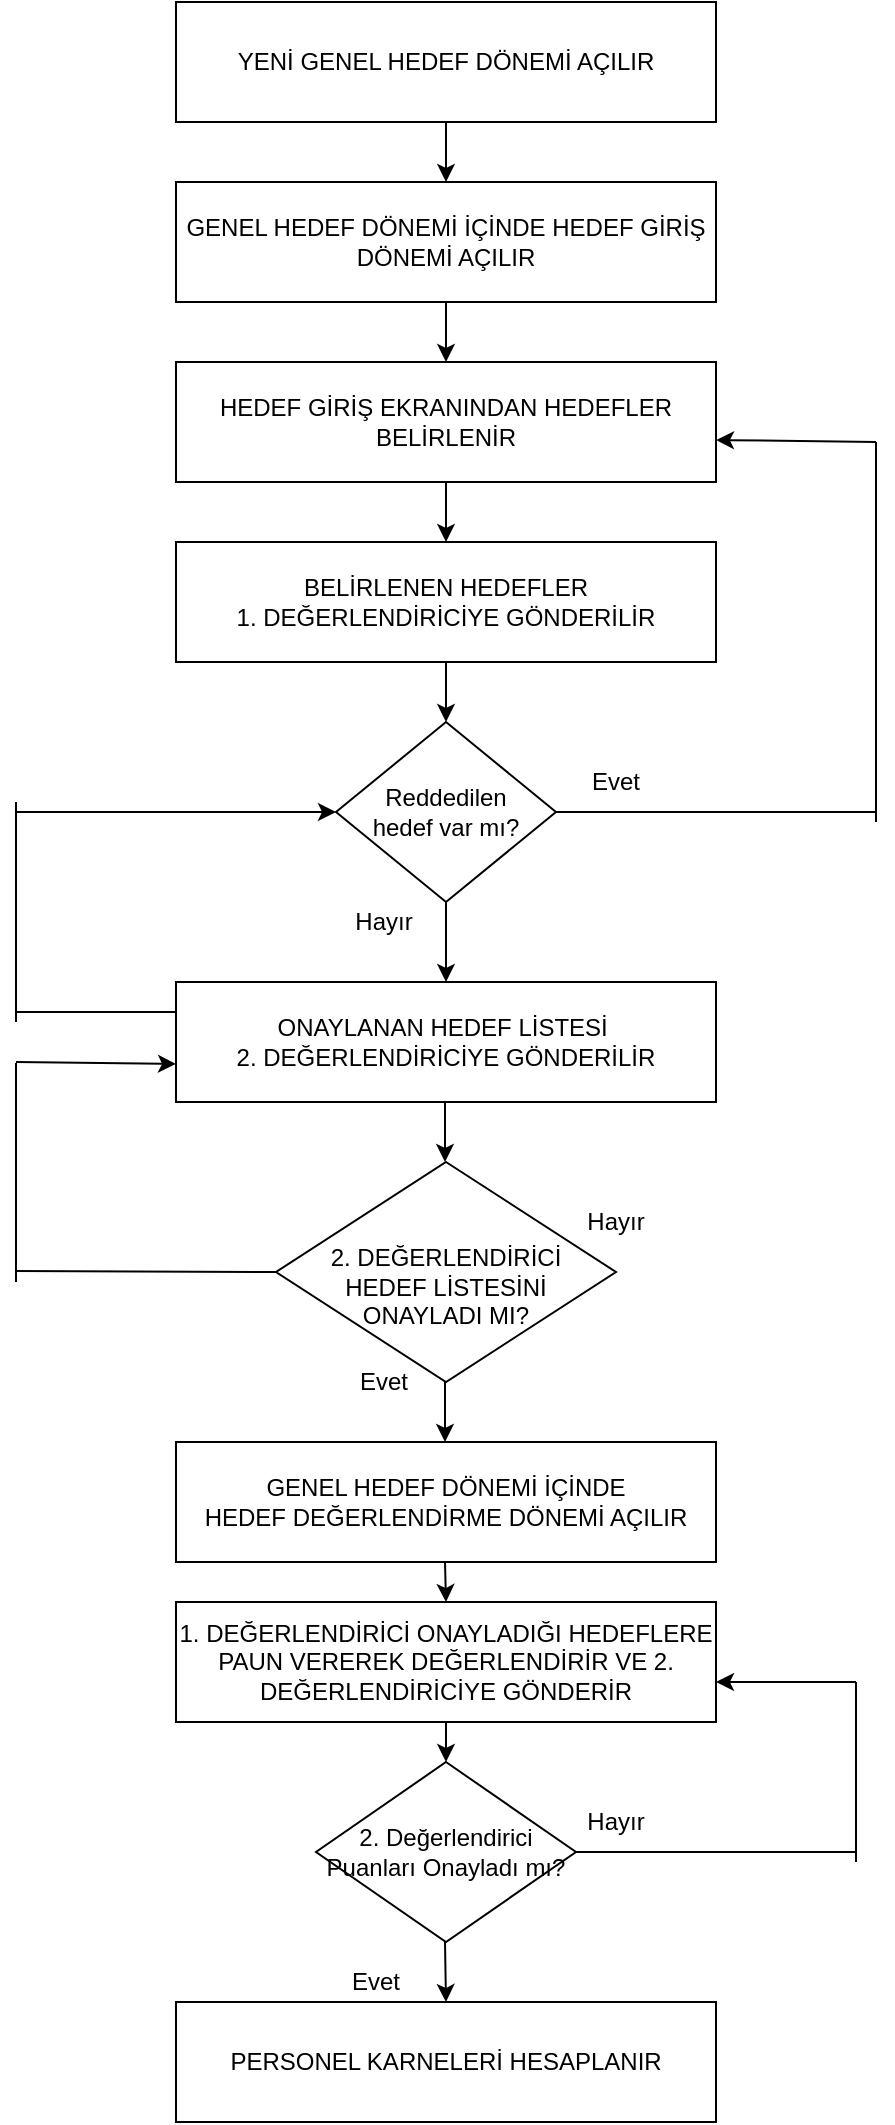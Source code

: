<mxfile version="12.9.5" type="github" pages="2">
  <diagram id="_iJjl5PsorqTrczbO5OV" name="Page-1">
    <mxGraphModel dx="1422" dy="723" grid="1" gridSize="10" guides="1" tooltips="1" connect="1" arrows="1" fold="1" page="1" pageScale="1" pageWidth="827" pageHeight="1169" math="0" shadow="0">
      <root>
        <mxCell id="0" />
        <mxCell id="1" parent="0" />
        <mxCell id="AfSTEGHenY8hHJTpaZV2-1" value="YENİ GENEL HEDEF DÖNEMİ AÇILIR" style="rounded=0;whiteSpace=wrap;html=1;" parent="1" vertex="1">
          <mxGeometry x="300" width="270" height="60" as="geometry" />
        </mxCell>
        <mxCell id="AfSTEGHenY8hHJTpaZV2-2" value="GENEL HEDEF DÖNEMİ İÇİNDE HEDEF GİRİŞ DÖNEMİ AÇILIR" style="rounded=0;whiteSpace=wrap;html=1;" parent="1" vertex="1">
          <mxGeometry x="300" y="90" width="270" height="60" as="geometry" />
        </mxCell>
        <mxCell id="AfSTEGHenY8hHJTpaZV2-11" style="edgeStyle=orthogonalEdgeStyle;rounded=0;orthogonalLoop=1;jettySize=auto;html=1;entryX=0.5;entryY=0;entryDx=0;entryDy=0;" parent="1" source="AfSTEGHenY8hHJTpaZV2-3" target="AfSTEGHenY8hHJTpaZV2-4" edge="1">
          <mxGeometry relative="1" as="geometry" />
        </mxCell>
        <mxCell id="AfSTEGHenY8hHJTpaZV2-3" value="HEDEF GİRİŞ EKRANINDAN HEDEFLER BELİRLENİR" style="rounded=0;whiteSpace=wrap;html=1;" parent="1" vertex="1">
          <mxGeometry x="300" y="180" width="270" height="60" as="geometry" />
        </mxCell>
        <mxCell id="AfSTEGHenY8hHJTpaZV2-12" style="edgeStyle=orthogonalEdgeStyle;rounded=0;orthogonalLoop=1;jettySize=auto;html=1;" parent="1" source="AfSTEGHenY8hHJTpaZV2-4" edge="1">
          <mxGeometry relative="1" as="geometry">
            <mxPoint x="435" y="360" as="targetPoint" />
          </mxGeometry>
        </mxCell>
        <mxCell id="AfSTEGHenY8hHJTpaZV2-4" value="BELİRLENEN HEDEFLER &lt;br&gt;1. DEĞERLENDİRİCİYE GÖNDERİLİR" style="rounded=0;whiteSpace=wrap;html=1;" parent="1" vertex="1">
          <mxGeometry x="300" y="270" width="270" height="60" as="geometry" />
        </mxCell>
        <mxCell id="AfSTEGHenY8hHJTpaZV2-5" value="" style="endArrow=classic;html=1;exitX=0.5;exitY=1;exitDx=0;exitDy=0;" parent="1" source="AfSTEGHenY8hHJTpaZV2-1" edge="1">
          <mxGeometry width="50" height="50" relative="1" as="geometry">
            <mxPoint x="400" y="380" as="sourcePoint" />
            <mxPoint x="435" y="90" as="targetPoint" />
          </mxGeometry>
        </mxCell>
        <mxCell id="AfSTEGHenY8hHJTpaZV2-8" value="" style="endArrow=classic;html=1;exitX=0.5;exitY=1;exitDx=0;exitDy=0;entryX=0.5;entryY=0;entryDx=0;entryDy=0;" parent="1" source="AfSTEGHenY8hHJTpaZV2-2" target="AfSTEGHenY8hHJTpaZV2-3" edge="1">
          <mxGeometry width="50" height="50" relative="1" as="geometry">
            <mxPoint x="445" y="70" as="sourcePoint" />
            <mxPoint x="445" y="100" as="targetPoint" />
          </mxGeometry>
        </mxCell>
        <mxCell id="AfSTEGHenY8hHJTpaZV2-15" value="Reddedilen &lt;br&gt;hedef var mı?" style="rhombus;whiteSpace=wrap;html=1;" parent="1" vertex="1">
          <mxGeometry x="380" y="360" width="110" height="90" as="geometry" />
        </mxCell>
        <mxCell id="AfSTEGHenY8hHJTpaZV2-20" value="" style="endArrow=none;html=1;exitX=1;exitY=0.5;exitDx=0;exitDy=0;" parent="1" source="AfSTEGHenY8hHJTpaZV2-15" edge="1">
          <mxGeometry width="50" height="50" relative="1" as="geometry">
            <mxPoint x="400" y="380" as="sourcePoint" />
            <mxPoint x="650" y="405" as="targetPoint" />
          </mxGeometry>
        </mxCell>
        <mxCell id="AfSTEGHenY8hHJTpaZV2-21" value="" style="endArrow=none;html=1;" parent="1" edge="1">
          <mxGeometry width="50" height="50" relative="1" as="geometry">
            <mxPoint x="650" y="410" as="sourcePoint" />
            <mxPoint x="650" y="220" as="targetPoint" />
          </mxGeometry>
        </mxCell>
        <mxCell id="AfSTEGHenY8hHJTpaZV2-22" value="" style="endArrow=classic;html=1;entryX=1;entryY=0.65;entryDx=0;entryDy=0;entryPerimeter=0;" parent="1" target="AfSTEGHenY8hHJTpaZV2-3" edge="1">
          <mxGeometry width="50" height="50" relative="1" as="geometry">
            <mxPoint x="650" y="220" as="sourcePoint" />
            <mxPoint x="450" y="330" as="targetPoint" />
          </mxGeometry>
        </mxCell>
        <mxCell id="AfSTEGHenY8hHJTpaZV2-23" value="Hayır" style="text;html=1;strokeColor=none;fillColor=none;align=center;verticalAlign=middle;whiteSpace=wrap;rounded=0;" parent="1" vertex="1">
          <mxGeometry x="384" y="450" width="40" height="20" as="geometry" />
        </mxCell>
        <mxCell id="AfSTEGHenY8hHJTpaZV2-24" value="Evet" style="text;html=1;strokeColor=none;fillColor=none;align=center;verticalAlign=middle;whiteSpace=wrap;rounded=0;" parent="1" vertex="1">
          <mxGeometry x="500" y="380" width="40" height="20" as="geometry" />
        </mxCell>
        <mxCell id="AfSTEGHenY8hHJTpaZV2-25" value="" style="endArrow=classic;html=1;exitX=0.5;exitY=1;exitDx=0;exitDy=0;" parent="1" source="AfSTEGHenY8hHJTpaZV2-15" edge="1">
          <mxGeometry width="50" height="50" relative="1" as="geometry">
            <mxPoint x="400" y="380" as="sourcePoint" />
            <mxPoint x="435" y="490" as="targetPoint" />
          </mxGeometry>
        </mxCell>
        <mxCell id="AfSTEGHenY8hHJTpaZV2-26" value="ONAYLANAN HEDEF LİSTESİ&amp;nbsp;&lt;br&gt;2. DEĞERLENDİRİCİYE GÖNDERİLİR" style="rounded=0;whiteSpace=wrap;html=1;" parent="1" vertex="1">
          <mxGeometry x="300" y="490" width="270" height="60" as="geometry" />
        </mxCell>
        <mxCell id="AfSTEGHenY8hHJTpaZV2-27" value="&lt;br&gt;2. DEĞERLENDİRİCİ &lt;br&gt;HEDEF LİSTESİNİ &lt;br&gt;ONAYLADI MI?" style="rhombus;whiteSpace=wrap;html=1;" parent="1" vertex="1">
          <mxGeometry x="350" y="580" width="170" height="110" as="geometry" />
        </mxCell>
        <mxCell id="AfSTEGHenY8hHJTpaZV2-28" style="edgeStyle=orthogonalEdgeStyle;rounded=0;orthogonalLoop=1;jettySize=auto;html=1;" parent="1" edge="1">
          <mxGeometry relative="1" as="geometry">
            <mxPoint x="434.5" y="580" as="targetPoint" />
            <mxPoint x="434.5" y="550" as="sourcePoint" />
          </mxGeometry>
        </mxCell>
        <mxCell id="AfSTEGHenY8hHJTpaZV2-29" value="" style="endArrow=none;html=1;" parent="1" edge="1">
          <mxGeometry width="50" height="50" relative="1" as="geometry">
            <mxPoint x="650" y="400" as="sourcePoint" />
            <mxPoint x="650" y="220" as="targetPoint" />
          </mxGeometry>
        </mxCell>
        <mxCell id="AfSTEGHenY8hHJTpaZV2-30" value="" style="endArrow=none;html=1;exitX=1;exitY=0.5;exitDx=0;exitDy=0;" parent="1" edge="1">
          <mxGeometry width="50" height="50" relative="1" as="geometry">
            <mxPoint x="350" y="635" as="sourcePoint" />
            <mxPoint x="220" y="634.5" as="targetPoint" />
          </mxGeometry>
        </mxCell>
        <mxCell id="AfSTEGHenY8hHJTpaZV2-31" value="" style="endArrow=none;html=1;" parent="1" edge="1">
          <mxGeometry width="50" height="50" relative="1" as="geometry">
            <mxPoint x="220" y="530.5" as="sourcePoint" />
            <mxPoint x="220" y="640" as="targetPoint" />
          </mxGeometry>
        </mxCell>
        <mxCell id="AfSTEGHenY8hHJTpaZV2-32" value="" style="endArrow=classic;html=1;entryX=1;entryY=0.65;entryDx=0;entryDy=0;entryPerimeter=0;" parent="1" edge="1">
          <mxGeometry width="50" height="50" relative="1" as="geometry">
            <mxPoint x="220" y="530" as="sourcePoint" />
            <mxPoint x="300" y="531" as="targetPoint" />
          </mxGeometry>
        </mxCell>
        <mxCell id="AfSTEGHenY8hHJTpaZV2-33" value="Evet" style="text;html=1;strokeColor=none;fillColor=none;align=center;verticalAlign=middle;whiteSpace=wrap;rounded=0;" parent="1" vertex="1">
          <mxGeometry x="384" y="680" width="40" height="20" as="geometry" />
        </mxCell>
        <mxCell id="AfSTEGHenY8hHJTpaZV2-34" value="Hayır" style="text;html=1;strokeColor=none;fillColor=none;align=center;verticalAlign=middle;whiteSpace=wrap;rounded=0;" parent="1" vertex="1">
          <mxGeometry x="500" y="600" width="40" height="20" as="geometry" />
        </mxCell>
        <mxCell id="AfSTEGHenY8hHJTpaZV2-35" value="GENEL HEDEF DÖNEMİ İÇİNDE &lt;br&gt;HEDEF DEĞERLENDİRME DÖNEMİ AÇILIR" style="rounded=0;whiteSpace=wrap;html=1;" parent="1" vertex="1">
          <mxGeometry x="300" y="720" width="270" height="60" as="geometry" />
        </mxCell>
        <mxCell id="AfSTEGHenY8hHJTpaZV2-37" style="edgeStyle=orthogonalEdgeStyle;rounded=0;orthogonalLoop=1;jettySize=auto;html=1;" parent="1" edge="1">
          <mxGeometry relative="1" as="geometry">
            <mxPoint x="434.5" y="720" as="targetPoint" />
            <mxPoint x="434.5" y="690" as="sourcePoint" />
          </mxGeometry>
        </mxCell>
        <mxCell id="AfSTEGHenY8hHJTpaZV2-43" value="" style="edgeStyle=orthogonalEdgeStyle;rounded=0;orthogonalLoop=1;jettySize=auto;html=1;entryX=0.5;entryY=0;entryDx=0;entryDy=0;" parent="1" source="AfSTEGHenY8hHJTpaZV2-38" edge="1">
          <mxGeometry relative="1" as="geometry">
            <mxPoint x="435" y="880" as="targetPoint" />
          </mxGeometry>
        </mxCell>
        <mxCell id="AfSTEGHenY8hHJTpaZV2-38" value="1. DEĞERLENDİRİCİ ONAYLADIĞI HEDEFLERE PAUN VEREREK DEĞERLENDİRİR VE 2. DEĞERLENDİRİCİYE GÖNDERİR" style="rounded=0;whiteSpace=wrap;html=1;" parent="1" vertex="1">
          <mxGeometry x="300" y="800" width="270" height="60" as="geometry" />
        </mxCell>
        <mxCell id="AfSTEGHenY8hHJTpaZV2-39" style="edgeStyle=orthogonalEdgeStyle;rounded=0;orthogonalLoop=1;jettySize=auto;html=1;" parent="1" edge="1">
          <mxGeometry relative="1" as="geometry">
            <mxPoint x="435" y="800" as="targetPoint" />
            <mxPoint x="434.5" y="780" as="sourcePoint" />
          </mxGeometry>
        </mxCell>
        <mxCell id="AfSTEGHenY8hHJTpaZV2-46" value="" style="endArrow=none;html=1;exitX=0;exitY=0.25;exitDx=0;exitDy=0;" parent="1" source="AfSTEGHenY8hHJTpaZV2-26" edge="1">
          <mxGeometry width="50" height="50" relative="1" as="geometry">
            <mxPoint x="400" y="560" as="sourcePoint" />
            <mxPoint x="220" y="505" as="targetPoint" />
          </mxGeometry>
        </mxCell>
        <mxCell id="AfSTEGHenY8hHJTpaZV2-47" value="" style="endArrow=none;html=1;" parent="1" edge="1">
          <mxGeometry width="50" height="50" relative="1" as="geometry">
            <mxPoint x="220" y="400" as="sourcePoint" />
            <mxPoint x="220" y="510" as="targetPoint" />
          </mxGeometry>
        </mxCell>
        <mxCell id="AfSTEGHenY8hHJTpaZV2-48" value="" style="endArrow=classic;html=1;entryX=0;entryY=0.5;entryDx=0;entryDy=0;" parent="1" target="AfSTEGHenY8hHJTpaZV2-15" edge="1">
          <mxGeometry width="50" height="50" relative="1" as="geometry">
            <mxPoint x="220" y="405" as="sourcePoint" />
            <mxPoint x="450" y="510" as="targetPoint" />
          </mxGeometry>
        </mxCell>
        <mxCell id="AfSTEGHenY8hHJTpaZV2-49" value="2. Değerlendirici Puanları Onayladı mı?" style="rhombus;whiteSpace=wrap;html=1;" parent="1" vertex="1">
          <mxGeometry x="370" y="880" width="130" height="90" as="geometry" />
        </mxCell>
        <mxCell id="AfSTEGHenY8hHJTpaZV2-50" value="" style="endArrow=none;html=1;exitX=1;exitY=0.5;exitDx=0;exitDy=0;" parent="1" source="AfSTEGHenY8hHJTpaZV2-49" edge="1">
          <mxGeometry width="50" height="50" relative="1" as="geometry">
            <mxPoint x="400" y="930" as="sourcePoint" />
            <mxPoint x="640" y="925" as="targetPoint" />
          </mxGeometry>
        </mxCell>
        <mxCell id="AfSTEGHenY8hHJTpaZV2-51" value="Hayır" style="text;html=1;strokeColor=none;fillColor=none;align=center;verticalAlign=middle;whiteSpace=wrap;rounded=0;" parent="1" vertex="1">
          <mxGeometry x="500" y="900" width="40" height="20" as="geometry" />
        </mxCell>
        <mxCell id="AfSTEGHenY8hHJTpaZV2-52" value="Evet" style="text;html=1;strokeColor=none;fillColor=none;align=center;verticalAlign=middle;whiteSpace=wrap;rounded=0;" parent="1" vertex="1">
          <mxGeometry x="380" y="980" width="40" height="20" as="geometry" />
        </mxCell>
        <mxCell id="JLnEb5Qm3w_B1_zRXUKf-8" value="" style="edgeStyle=orthogonalEdgeStyle;rounded=0;orthogonalLoop=1;jettySize=auto;html=1;" parent="1" edge="1">
          <mxGeometry relative="1" as="geometry">
            <mxPoint x="434.5" y="970" as="sourcePoint" />
            <mxPoint x="435" y="1000" as="targetPoint" />
          </mxGeometry>
        </mxCell>
        <mxCell id="JLnEb5Qm3w_B1_zRXUKf-9" value="PERSONEL KARNELERİ HESAPLANIR" style="rounded=0;whiteSpace=wrap;html=1;" parent="1" vertex="1">
          <mxGeometry x="300" y="1000" width="270" height="60" as="geometry" />
        </mxCell>
        <mxCell id="JLnEb5Qm3w_B1_zRXUKf-10" value="" style="endArrow=classic;html=1;entryX=1;entryY=0.65;entryDx=0;entryDy=0;entryPerimeter=0;" parent="1" edge="1">
          <mxGeometry width="50" height="50" relative="1" as="geometry">
            <mxPoint x="640" y="840" as="sourcePoint" />
            <mxPoint x="570" y="840" as="targetPoint" />
          </mxGeometry>
        </mxCell>
        <mxCell id="JLnEb5Qm3w_B1_zRXUKf-11" value="" style="endArrow=none;html=1;" parent="1" edge="1">
          <mxGeometry width="50" height="50" relative="1" as="geometry">
            <mxPoint x="640" y="930" as="sourcePoint" />
            <mxPoint x="640" y="840" as="targetPoint" />
          </mxGeometry>
        </mxCell>
      </root>
    </mxGraphModel>
  </diagram>
  <diagram id="a_Yd1fdkCKvB5X9jHJ1L" name="Page-2">
    <mxGraphModel dx="1422" dy="723" grid="1" gridSize="10" guides="1" tooltips="1" connect="1" arrows="1" fold="1" page="1" pageScale="1" pageWidth="827" pageHeight="1169" math="0" shadow="0">
      <root>
        <mxCell id="kH-1s2y6S0Um7TRBexHK-0" />
        <mxCell id="kH-1s2y6S0Um7TRBexHK-1" parent="kH-1s2y6S0Um7TRBexHK-0" />
      </root>
    </mxGraphModel>
  </diagram>
</mxfile>

